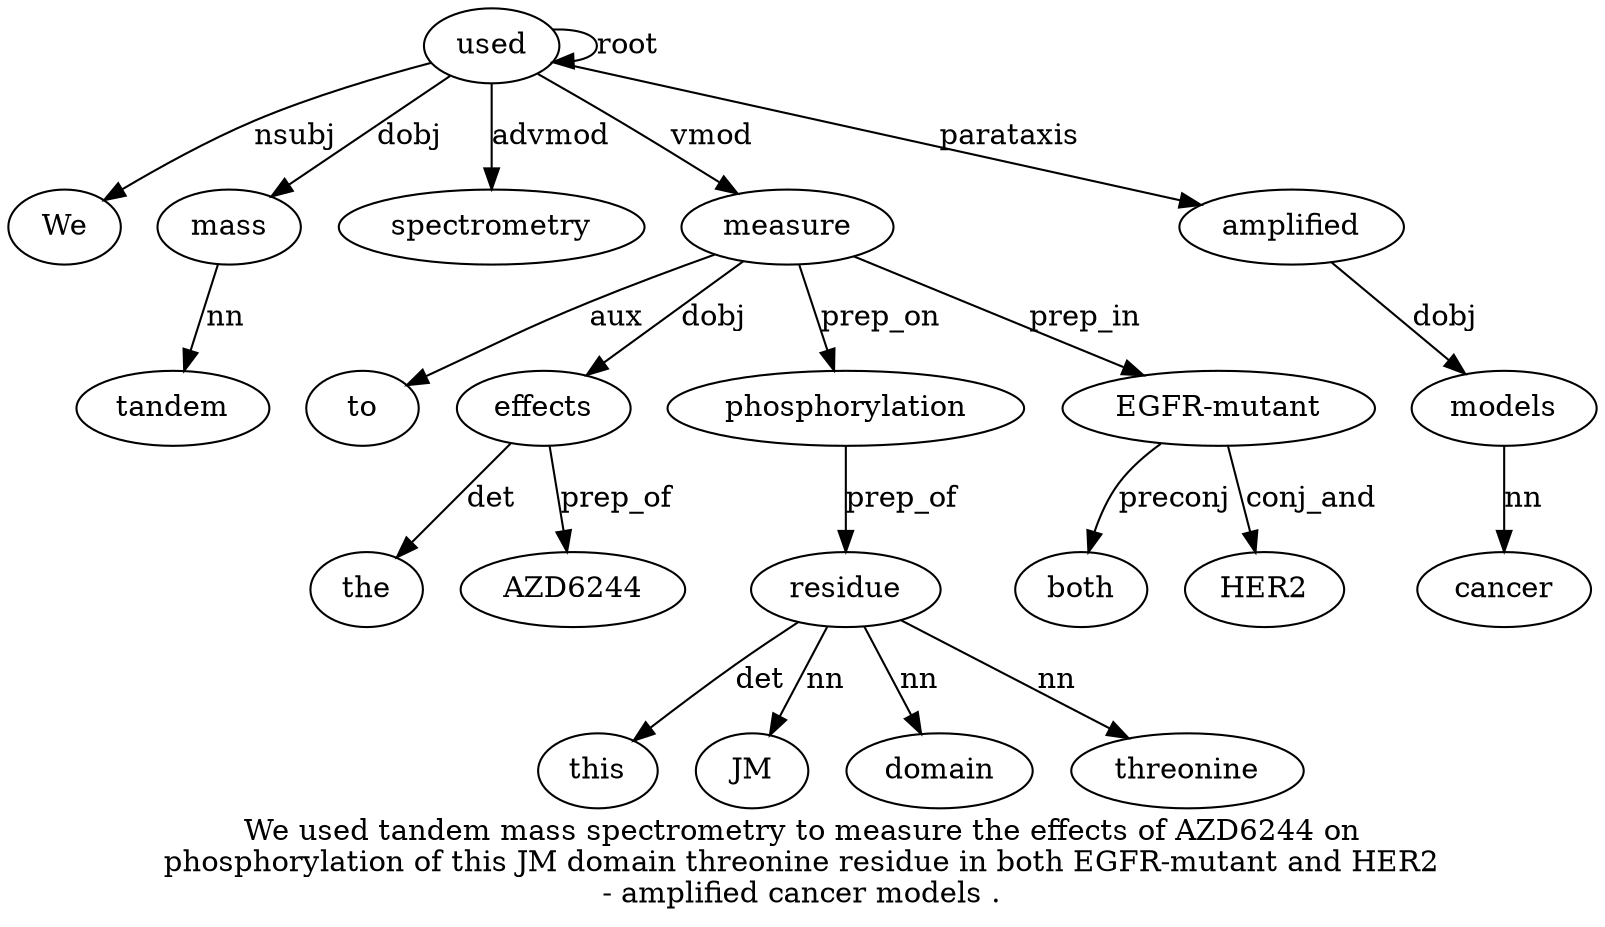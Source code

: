 digraph "We used tandem mass spectrometry to measure the effects of AZD6244 on phosphorylation of this JM domain threonine residue in both EGFR-mutant and HER2 - amplified cancer models ." {
label="We used tandem mass spectrometry to measure the effects of AZD6244 on
phosphorylation of this JM domain threonine residue in both EGFR-mutant and HER2
- amplified cancer models .";
used2 [style=filled, fillcolor=white, label=used];
We1 [style=filled, fillcolor=white, label=We];
used2 -> We1  [label=nsubj];
used2 -> used2  [label=root];
mass4 [style=filled, fillcolor=white, label=mass];
tandem3 [style=filled, fillcolor=white, label=tandem];
mass4 -> tandem3  [label=nn];
used2 -> mass4  [label=dobj];
spectrometry5 [style=filled, fillcolor=white, label=spectrometry];
used2 -> spectrometry5  [label=advmod];
measure7 [style=filled, fillcolor=white, label=measure];
to6 [style=filled, fillcolor=white, label=to];
measure7 -> to6  [label=aux];
used2 -> measure7  [label=vmod];
effects9 [style=filled, fillcolor=white, label=effects];
the8 [style=filled, fillcolor=white, label=the];
effects9 -> the8  [label=det];
measure7 -> effects9  [label=dobj];
AZD624411 [style=filled, fillcolor=white, label=AZD6244];
effects9 -> AZD624411  [label=prep_of];
phosphorylation13 [style=filled, fillcolor=white, label=phosphorylation];
measure7 -> phosphorylation13  [label=prep_on];
residue19 [style=filled, fillcolor=white, label=residue];
this15 [style=filled, fillcolor=white, label=this];
residue19 -> this15  [label=det];
JM16 [style=filled, fillcolor=white, label=JM];
residue19 -> JM16  [label=nn];
domain17 [style=filled, fillcolor=white, label=domain];
residue19 -> domain17  [label=nn];
threonine18 [style=filled, fillcolor=white, label=threonine];
residue19 -> threonine18  [label=nn];
phosphorylation13 -> residue19  [label=prep_of];
"EGFR-mutant22" [style=filled, fillcolor=white, label="EGFR-mutant"];
both21 [style=filled, fillcolor=white, label=both];
"EGFR-mutant22" -> both21  [label=preconj];
measure7 -> "EGFR-mutant22"  [label=prep_in];
HER224 [style=filled, fillcolor=white, label=HER2];
"EGFR-mutant22" -> HER224  [label=conj_and];
amplified26 [style=filled, fillcolor=white, label=amplified];
used2 -> amplified26  [label=parataxis];
models28 [style=filled, fillcolor=white, label=models];
cancer27 [style=filled, fillcolor=white, label=cancer];
models28 -> cancer27  [label=nn];
amplified26 -> models28  [label=dobj];
}
